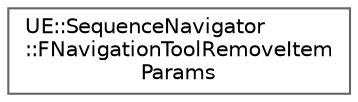 digraph "Graphical Class Hierarchy"
{
 // INTERACTIVE_SVG=YES
 // LATEX_PDF_SIZE
  bgcolor="transparent";
  edge [fontname=Helvetica,fontsize=10,labelfontname=Helvetica,labelfontsize=10];
  node [fontname=Helvetica,fontsize=10,shape=box,height=0.2,width=0.4];
  rankdir="LR";
  Node0 [id="Node000000",label="UE::SequenceNavigator\l::FNavigationToolRemoveItem\lParams",height=0.2,width=0.4,color="grey40", fillcolor="white", style="filled",URL="$d2/dd7/structUE_1_1SequenceNavigator_1_1FNavigationToolRemoveItemParams.html",tooltip=" "];
}

